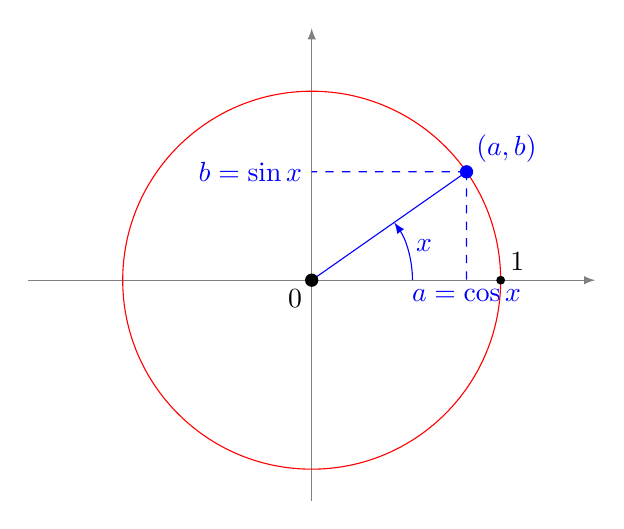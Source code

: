 \begin{tikzpicture}[scale=0.8]

   %   \draw[lightgray] (-2,-2) grid (4,3);

       \draw[->,>=latex, gray] (-4.5,0)--(4.5,0);
       \draw[->,>=latex, gray] (0,-3.5)--(0,4);


      \draw[red] (0,0) circle (3cm);
      \coordinate (A) at (35:3);
      \coordinate (Ay) at (A-| 0,0);
      \coordinate (Ax) at (0,0-|A);

       \draw[blue,thin] (0,0)--(A);
%       \draw[thin] (0,0)--(-40:3) node[midway,below left] {$r=1$};
       \draw[blue,dashed] (A)--(Ax) node[below]{$a=\cos x$};
       \draw[blue,dashed] (A)--(Ay) node[left]{$b=\sin x$};

       \fill (3,0) circle (2pt);
       \fill (0,0) circle (2pt);
%       \fill (0,3) circle (2pt);
       \fill[blue] (A) circle (3pt);
       \fill (0,0) circle (3pt);

 %       \node at (0,-1) [below] {$\pi r^2$};
       \node at (0,0) [below left] {$0$};
       \node at (3,0) [above right] {$1$};
   
       \node[blue] at (A) [above right] {$(a,b)$};

       \draw[->,>=latex,blue] (0:1.6) arc (0:35:1.6);
       \node[blue,right] at (20:1.6) {$x$};

\end{tikzpicture}
